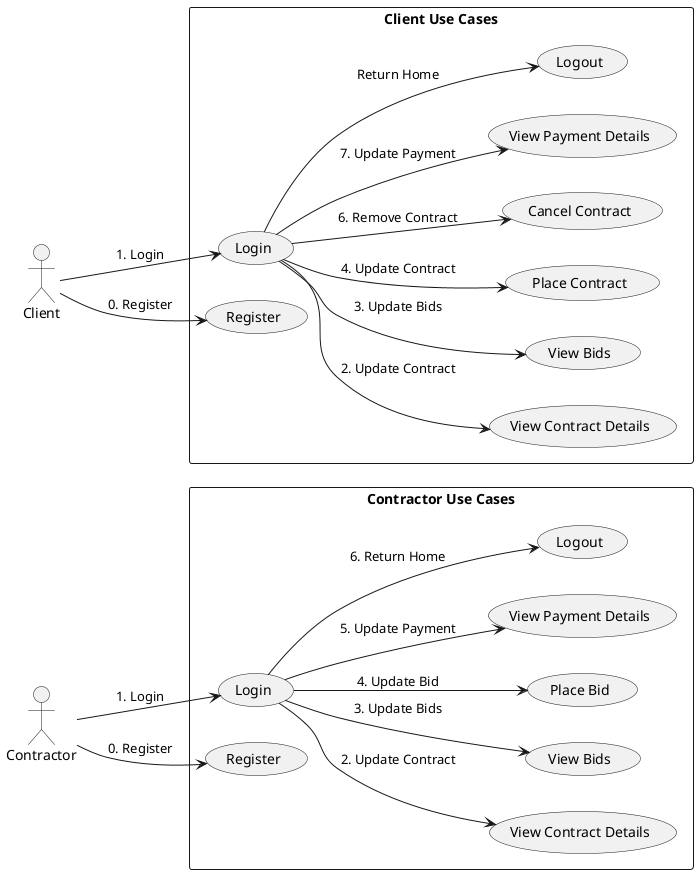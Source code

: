 @startuml
left to right direction
skinparam packageStyle rectangle

rectangle "Contractor Use Cases" {
  usecase "View Contract Details" as UC2
  usecase "View Bids" as UC3
  usecase "Place Bid" as UC5
  usecase "Login" as UC11
  usecase "View Payment Details" as UC9
  usecase "Logout" as UC12
  usecase "Register" as UC13
}

actor "Contractor" as c
c --> UC11 : 1. Login
UC11 --> UC2 : 2. Update Contract
UC11 --> UC3 : 3. Update Bids
UC11 --> UC5 : 4. Update Bid
UC11 --> UC9 : 5. Update Payment
UC11 --> UC12 : 6. Return Home
c --> UC13 : 0. Register

rectangle "Client Use Cases" {
  usecase "View Contract Details" as UC15
  usecase "View Bids" as UC16
  usecase "Place Contract" as UC17
  usecase "Cancel Contract" as UC19
  usecase "View Payment Details" as UC20
  usecase "Login" as UC22
  usecase "Logout" as UC23
  usecase "Register" as UC24
}

actor "Client" as cl
cl --> UC24 : 0. Register
UC22 --> UC15 : 2. Update Contract
UC22 --> UC16 : 3. Update Bids
UC22 --> UC17 : 4. Update Contract
UC22 --> UC19 : 6. Remove Contract
UC22 --> UC20 : 7. Update Payment
UC22 --> UC23 : Return Home
cl --> UC22 : 1. Login

@enduml